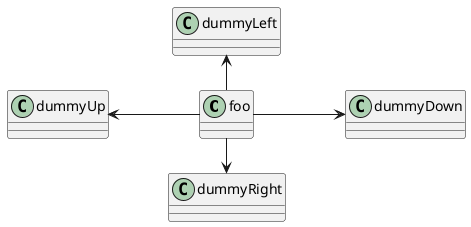 @startuml
left to right direction
foo -left-> dummyLeft
foo -right-> dummyRight
foo -up-> dummyUp
foo -down-> dummyDown
@enduml